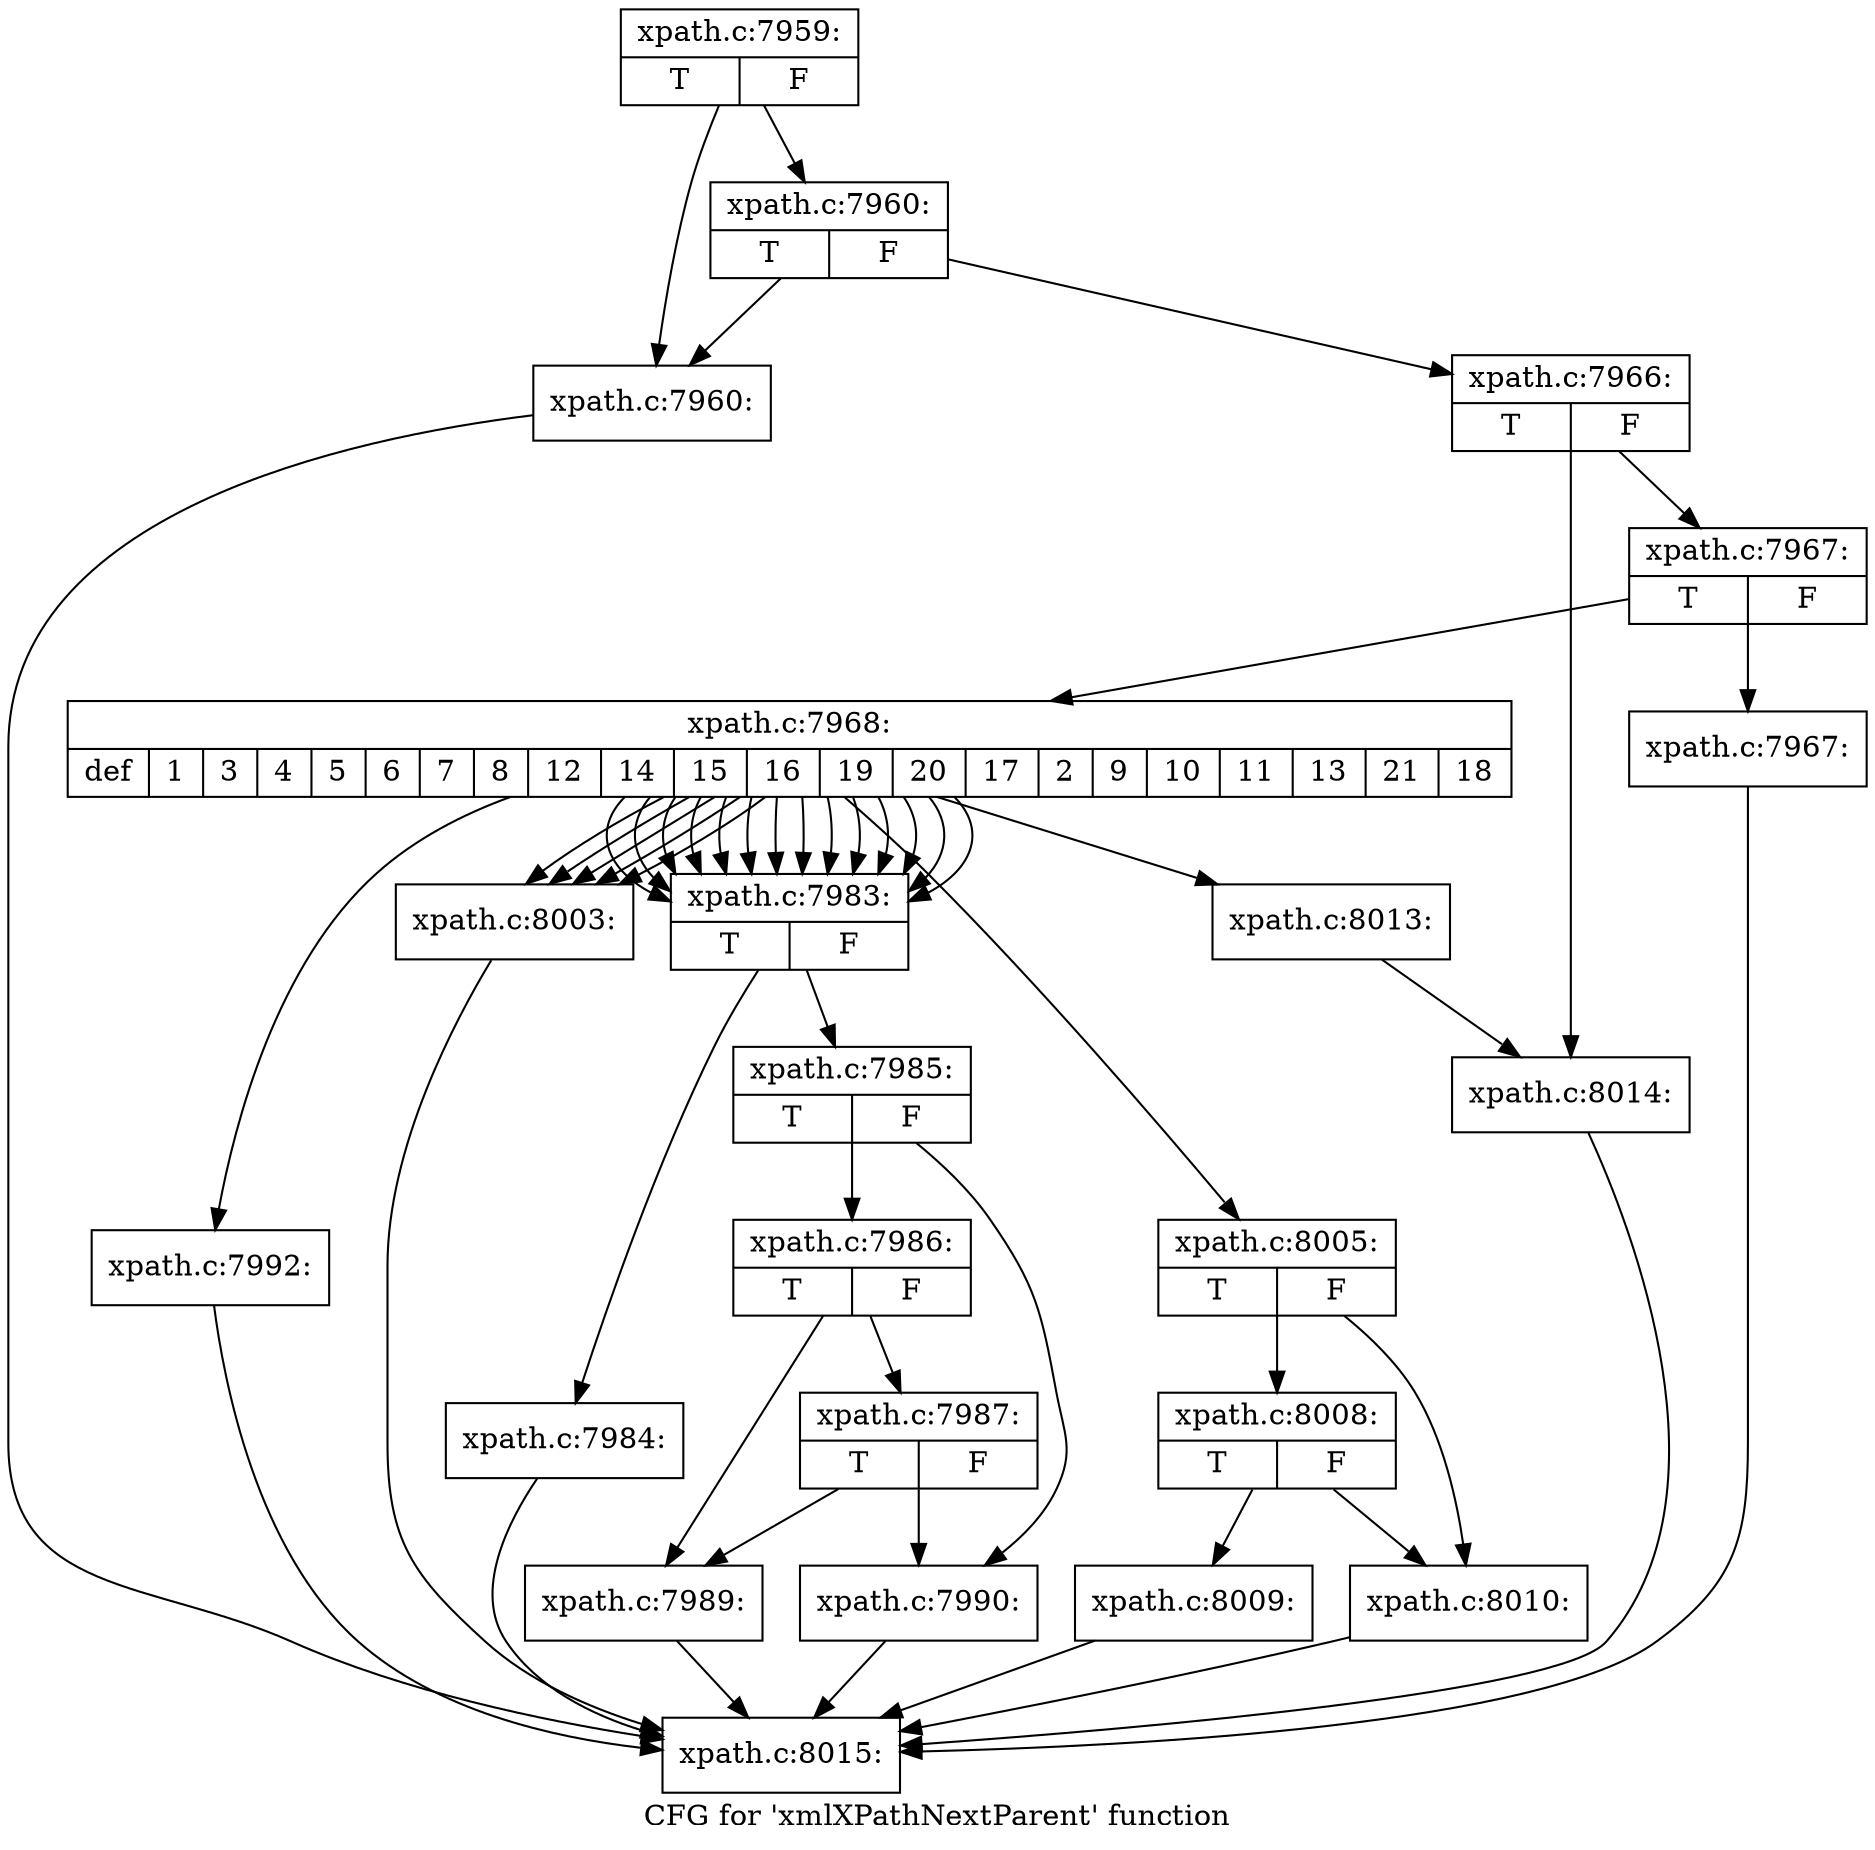 digraph "CFG for 'xmlXPathNextParent' function" {
	label="CFG for 'xmlXPathNextParent' function";

	Node0x49bb920 [shape=record,label="{xpath.c:7959:|{<s0>T|<s1>F}}"];
	Node0x49bb920 -> Node0x49be520;
	Node0x49bb920 -> Node0x49be5c0;
	Node0x49be5c0 [shape=record,label="{xpath.c:7960:|{<s0>T|<s1>F}}"];
	Node0x49be5c0 -> Node0x49be520;
	Node0x49be5c0 -> Node0x49be570;
	Node0x49be520 [shape=record,label="{xpath.c:7960:}"];
	Node0x49be520 -> Node0x49be2a0;
	Node0x49be570 [shape=record,label="{xpath.c:7966:|{<s0>T|<s1>F}}"];
	Node0x49be570 -> Node0x49bf0e0;
	Node0x49be570 -> Node0x49bf130;
	Node0x49bf0e0 [shape=record,label="{xpath.c:7967:|{<s0>T|<s1>F}}"];
	Node0x49bf0e0 -> Node0x49bf4f0;
	Node0x49bf0e0 -> Node0x49bf540;
	Node0x49bf4f0 [shape=record,label="{xpath.c:7967:}"];
	Node0x49bf4f0 -> Node0x49be2a0;
	Node0x49bf540 [shape=record,label="{xpath.c:7968:|{<s0>def|<s1>1|<s2>3|<s3>4|<s4>5|<s5>6|<s6>7|<s7>8|<s8>12|<s9>14|<s10>15|<s11>16|<s12>19|<s13>20|<s14>17|<s15>2|<s16>9|<s17>10|<s18>11|<s19>13|<s20>21|<s21>18}}"];
	Node0x49bf540 -> Node0x49bfb30;
	Node0x49bf540 -> Node0x49c02e0;
	Node0x49bf540 -> Node0x49c02e0;
	Node0x49bf540 -> Node0x49c02e0;
	Node0x49bf540 -> Node0x49c02e0;
	Node0x49bf540 -> Node0x49c02e0;
	Node0x49bf540 -> Node0x49c02e0;
	Node0x49bf540 -> Node0x49c02e0;
	Node0x49bf540 -> Node0x49c02e0;
	Node0x49bf540 -> Node0x49c02e0;
	Node0x49bf540 -> Node0x49c02e0;
	Node0x49bf540 -> Node0x49c02e0;
	Node0x49bf540 -> Node0x49c02e0;
	Node0x49bf540 -> Node0x49c02e0;
	Node0x49bf540 -> Node0x49c02e0;
	Node0x49bf540 -> Node0x49c3470;
	Node0x49bf540 -> Node0x49c40b0;
	Node0x49bf540 -> Node0x49c40b0;
	Node0x49bf540 -> Node0x49c40b0;
	Node0x49bf540 -> Node0x49c40b0;
	Node0x49bf540 -> Node0x49c40b0;
	Node0x49bf540 -> Node0x49c4240;
	Node0x49c02e0 [shape=record,label="{xpath.c:7983:|{<s0>T|<s1>F}}"];
	Node0x49c02e0 -> Node0x49c00f0;
	Node0x49c02e0 -> Node0x49c0140;
	Node0x49c00f0 [shape=record,label="{xpath.c:7984:}"];
	Node0x49c00f0 -> Node0x49be2a0;
	Node0x49c0140 [shape=record,label="{xpath.c:7985:|{<s0>T|<s1>F}}"];
	Node0x49c0140 -> Node0x49c1470;
	Node0x49c0140 -> Node0x49c1420;
	Node0x49c1470 [shape=record,label="{xpath.c:7986:|{<s0>T|<s1>F}}"];
	Node0x49c1470 -> Node0x49c13d0;
	Node0x49c1470 -> Node0x49c1c10;
	Node0x49c1c10 [shape=record,label="{xpath.c:7987:|{<s0>T|<s1>F}}"];
	Node0x49c1c10 -> Node0x49c13d0;
	Node0x49c1c10 -> Node0x49c1420;
	Node0x49c13d0 [shape=record,label="{xpath.c:7989:}"];
	Node0x49c13d0 -> Node0x49be2a0;
	Node0x49c1420 [shape=record,label="{xpath.c:7990:}"];
	Node0x49c1420 -> Node0x49be2a0;
	Node0x49c3470 [shape=record,label="{xpath.c:7992:}"];
	Node0x49c3470 -> Node0x49be2a0;
	Node0x49c40b0 [shape=record,label="{xpath.c:8003:}"];
	Node0x49c40b0 -> Node0x49be2a0;
	Node0x49c4240 [shape=record,label="{xpath.c:8005:|{<s0>T|<s1>F}}"];
	Node0x49c4240 -> Node0x49c4b10;
	Node0x49c4240 -> Node0x49c4ac0;
	Node0x49c4b10 [shape=record,label="{xpath.c:8008:|{<s0>T|<s1>F}}"];
	Node0x49c4b10 -> Node0x49c4a70;
	Node0x49c4b10 -> Node0x49c4ac0;
	Node0x49c4a70 [shape=record,label="{xpath.c:8009:}"];
	Node0x49c4a70 -> Node0x49be2a0;
	Node0x49c4ac0 [shape=record,label="{xpath.c:8010:}"];
	Node0x49c4ac0 -> Node0x49be2a0;
	Node0x49bfb30 [shape=record,label="{xpath.c:8013:}"];
	Node0x49bfb30 -> Node0x49bf130;
	Node0x49bf130 [shape=record,label="{xpath.c:8014:}"];
	Node0x49bf130 -> Node0x49be2a0;
	Node0x49be2a0 [shape=record,label="{xpath.c:8015:}"];
}
